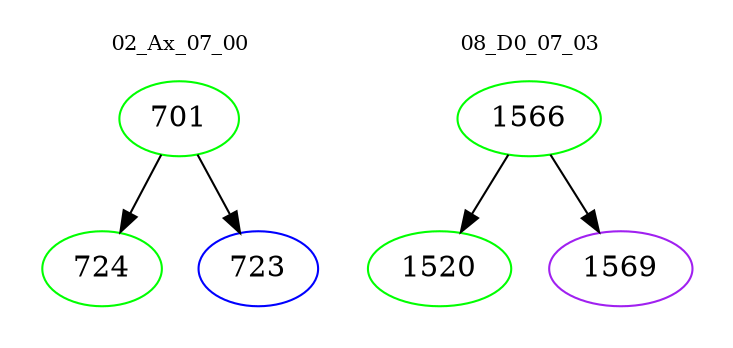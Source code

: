 digraph{
subgraph cluster_0 {
color = white
label = "02_Ax_07_00";
fontsize=10;
T0_701 [label="701", color="green"]
T0_701 -> T0_724 [color="black"]
T0_724 [label="724", color="green"]
T0_701 -> T0_723 [color="black"]
T0_723 [label="723", color="blue"]
}
subgraph cluster_1 {
color = white
label = "08_D0_07_03";
fontsize=10;
T1_1566 [label="1566", color="green"]
T1_1566 -> T1_1520 [color="black"]
T1_1520 [label="1520", color="green"]
T1_1566 -> T1_1569 [color="black"]
T1_1569 [label="1569", color="purple"]
}
}

